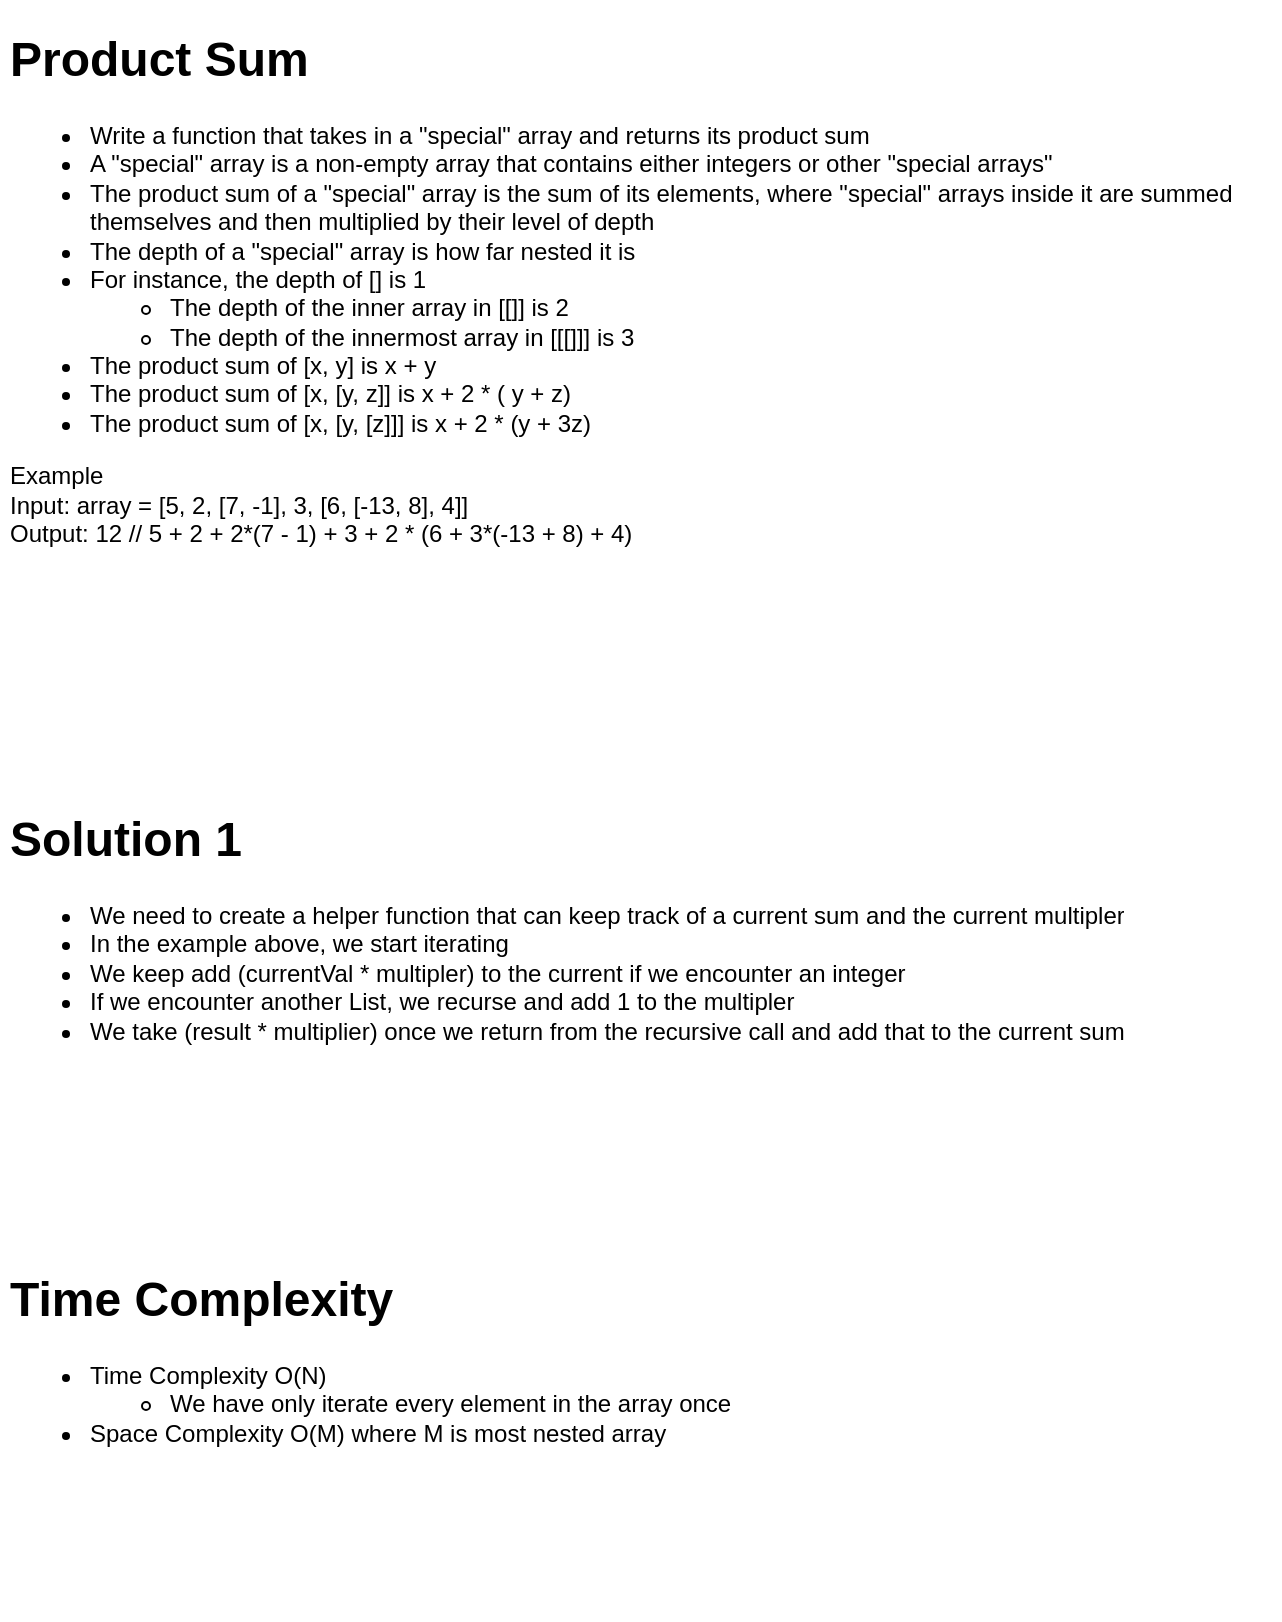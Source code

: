 <mxfile version="20.3.0" type="device"><diagram id="oQktgRPyMDq-b0YqnrlF" name="Page-1"><mxGraphModel dx="702" dy="857" grid="1" gridSize="10" guides="1" tooltips="1" connect="1" arrows="1" fold="1" page="1" pageScale="1" pageWidth="850" pageHeight="1100" math="0" shadow="0"><root><mxCell id="0"/><mxCell id="1" parent="0"/><mxCell id="MaVR4PIoeQ213CRbzsfs-1" value="&lt;h1&gt;Product Sum&lt;/h1&gt;&lt;p&gt;&lt;/p&gt;&lt;ul&gt;&lt;li&gt;Write a function that takes in a &quot;special&quot; array and returns its product sum&lt;/li&gt;&lt;li&gt;A &quot;special&quot; array is a non-empty array that contains either integers or other &quot;special arrays&quot;&lt;/li&gt;&lt;li&gt;The product sum of a &quot;special&quot; array is the sum of its elements, where &quot;special&quot; arrays inside it are summed themselves and then multiplied by their level of depth&lt;/li&gt;&lt;li&gt;The depth of a &quot;special&quot; array is how far nested it is&lt;/li&gt;&lt;li&gt;For instance, the depth of [] is 1&lt;/li&gt;&lt;ul&gt;&lt;li&gt;The depth of the inner array in [[]] is 2&lt;/li&gt;&lt;li&gt;The depth of the innermost array in [[[]]] is 3&lt;/li&gt;&lt;/ul&gt;&lt;li&gt;The product sum of [x, y] is x + y&lt;/li&gt;&lt;li&gt;The product sum of [x, [y, z]] is x + 2 * ( y + z)&lt;/li&gt;&lt;li&gt;The product sum of [x, [y, [z]]] is x + 2 * (y + 3z)&lt;/li&gt;&lt;/ul&gt;&lt;div&gt;Example&lt;/div&gt;&lt;div&gt;Input: array = [5, 2, [7, -1], 3, [6, [-13, 8], 4]]&lt;/div&gt;&lt;div&gt;Output: 12 // 5 + 2 + 2*(7 - 1) + 3 + 2 * (6 + 3*(-13 + 8) + 4)&lt;/div&gt;&lt;p&gt;&lt;/p&gt;" style="text;html=1;strokeColor=none;fillColor=none;spacing=5;spacingTop=-20;whiteSpace=wrap;overflow=hidden;rounded=0;" vertex="1" parent="1"><mxGeometry x="40" y="40" width="640" height="350" as="geometry"/></mxCell><mxCell id="MaVR4PIoeQ213CRbzsfs-2" value="&lt;h1&gt;Solution 1&lt;/h1&gt;&lt;p&gt;&lt;/p&gt;&lt;ul&gt;&lt;li&gt;We need to create a helper function that can keep track of a current sum and the current multipler&lt;/li&gt;&lt;li&gt;In the example above, we start iterating&lt;/li&gt;&lt;li&gt;We keep add (currentVal * multipler) to the current if we encounter an integer&lt;/li&gt;&lt;li&gt;If we encounter another List, we recurse and add 1 to the multipler&lt;/li&gt;&lt;li&gt;We take (result * multiplier) once we return from the recursive call and add that to the current sum&lt;/li&gt;&lt;/ul&gt;&lt;p&gt;&lt;/p&gt;" style="text;html=1;strokeColor=none;fillColor=none;spacing=5;spacingTop=-20;whiteSpace=wrap;overflow=hidden;rounded=0;" vertex="1" parent="1"><mxGeometry x="40" y="430" width="640" height="180" as="geometry"/></mxCell><mxCell id="MaVR4PIoeQ213CRbzsfs-3" value="&lt;h1&gt;Time Complexity&lt;/h1&gt;&lt;p&gt;&lt;/p&gt;&lt;ul&gt;&lt;li&gt;Time Complexity O(N)&lt;/li&gt;&lt;ul&gt;&lt;li&gt;We have only iterate every element in the array once&lt;/li&gt;&lt;/ul&gt;&lt;li&gt;Space Complexity O(M) where M is most nested array&lt;/li&gt;&lt;/ul&gt;&lt;p&gt;&lt;/p&gt;" style="text;html=1;strokeColor=none;fillColor=none;spacing=5;spacingTop=-20;whiteSpace=wrap;overflow=hidden;rounded=0;" vertex="1" parent="1"><mxGeometry x="40" y="660" width="640" height="180" as="geometry"/></mxCell></root></mxGraphModel></diagram></mxfile>